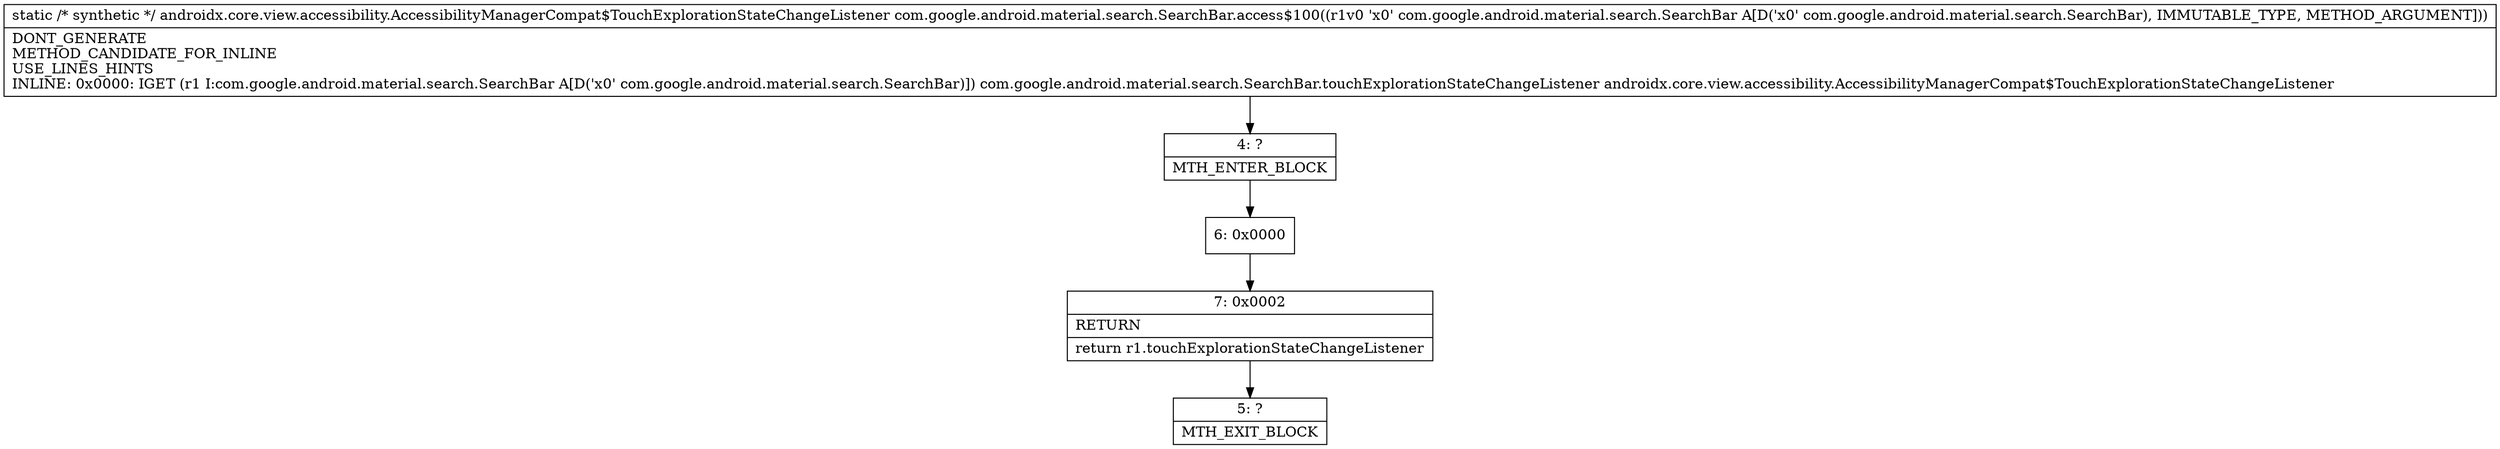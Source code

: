 digraph "CFG forcom.google.android.material.search.SearchBar.access$100(Lcom\/google\/android\/material\/search\/SearchBar;)Landroidx\/core\/view\/accessibility\/AccessibilityManagerCompat$TouchExplorationStateChangeListener;" {
Node_4 [shape=record,label="{4\:\ ?|MTH_ENTER_BLOCK\l}"];
Node_6 [shape=record,label="{6\:\ 0x0000}"];
Node_7 [shape=record,label="{7\:\ 0x0002|RETURN\l|return r1.touchExplorationStateChangeListener\l}"];
Node_5 [shape=record,label="{5\:\ ?|MTH_EXIT_BLOCK\l}"];
MethodNode[shape=record,label="{static \/* synthetic *\/ androidx.core.view.accessibility.AccessibilityManagerCompat$TouchExplorationStateChangeListener com.google.android.material.search.SearchBar.access$100((r1v0 'x0' com.google.android.material.search.SearchBar A[D('x0' com.google.android.material.search.SearchBar), IMMUTABLE_TYPE, METHOD_ARGUMENT]))  | DONT_GENERATE\lMETHOD_CANDIDATE_FOR_INLINE\lUSE_LINES_HINTS\lINLINE: 0x0000: IGET  (r1 I:com.google.android.material.search.SearchBar A[D('x0' com.google.android.material.search.SearchBar)]) com.google.android.material.search.SearchBar.touchExplorationStateChangeListener androidx.core.view.accessibility.AccessibilityManagerCompat$TouchExplorationStateChangeListener\l}"];
MethodNode -> Node_4;Node_4 -> Node_6;
Node_6 -> Node_7;
Node_7 -> Node_5;
}

